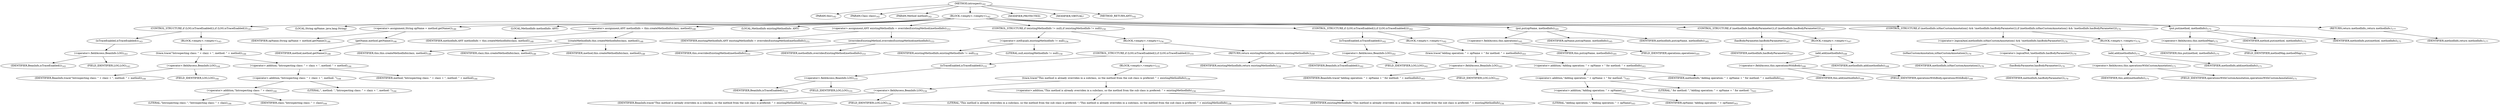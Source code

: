 digraph "introspect" {  
"383" [label = <(METHOD,introspect)<SUB>142</SUB>> ]
"21" [label = <(PARAM,this)<SUB>142</SUB>> ]
"384" [label = <(PARAM,Class clazz)<SUB>142</SUB>> ]
"385" [label = <(PARAM,Method method)<SUB>142</SUB>> ]
"386" [label = <(BLOCK,&lt;empty&gt;,&lt;empty&gt;)<SUB>142</SUB>> ]
"387" [label = <(CONTROL_STRUCTURE,if (LOG.isTraceEnabled()),if (LOG.isTraceEnabled()))<SUB>143</SUB>> ]
"388" [label = <(isTraceEnabled,isTraceEnabled())<SUB>143</SUB>> ]
"389" [label = <(&lt;operator&gt;.fieldAccess,BeanInfo.LOG)<SUB>143</SUB>> ]
"390" [label = <(IDENTIFIER,BeanInfo,isTraceEnabled())<SUB>143</SUB>> ]
"391" [label = <(FIELD_IDENTIFIER,LOG,LOG)<SUB>143</SUB>> ]
"392" [label = <(BLOCK,&lt;empty&gt;,&lt;empty&gt;)<SUB>143</SUB>> ]
"393" [label = <(trace,trace(&quot;Introspecting class: &quot; + clazz + &quot;, method: &quot; + method))<SUB>144</SUB>> ]
"394" [label = <(&lt;operator&gt;.fieldAccess,BeanInfo.LOG)<SUB>144</SUB>> ]
"395" [label = <(IDENTIFIER,BeanInfo,trace(&quot;Introspecting class: &quot; + clazz + &quot;, method: &quot; + method))<SUB>144</SUB>> ]
"396" [label = <(FIELD_IDENTIFIER,LOG,LOG)<SUB>144</SUB>> ]
"397" [label = <(&lt;operator&gt;.addition,&quot;Introspecting class: &quot; + clazz + &quot;, method: &quot; + method)<SUB>144</SUB>> ]
"398" [label = <(&lt;operator&gt;.addition,&quot;Introspecting class: &quot; + clazz + &quot;, method: &quot;)<SUB>144</SUB>> ]
"399" [label = <(&lt;operator&gt;.addition,&quot;Introspecting class: &quot; + clazz)<SUB>144</SUB>> ]
"400" [label = <(LITERAL,&quot;Introspecting class: &quot;,&quot;Introspecting class: &quot; + clazz)<SUB>144</SUB>> ]
"401" [label = <(IDENTIFIER,clazz,&quot;Introspecting class: &quot; + clazz)<SUB>144</SUB>> ]
"402" [label = <(LITERAL,&quot;, method: &quot;,&quot;Introspecting class: &quot; + clazz + &quot;, method: &quot;)<SUB>144</SUB>> ]
"403" [label = <(IDENTIFIER,method,&quot;Introspecting class: &quot; + clazz + &quot;, method: &quot; + method)<SUB>144</SUB>> ]
"404" [label = <(LOCAL,String opName: java.lang.String)> ]
"405" [label = <(&lt;operator&gt;.assignment,String opName = method.getName())<SUB>146</SUB>> ]
"406" [label = <(IDENTIFIER,opName,String opName = method.getName())<SUB>146</SUB>> ]
"407" [label = <(getName,method.getName())<SUB>146</SUB>> ]
"408" [label = <(IDENTIFIER,method,method.getName())<SUB>146</SUB>> ]
"409" [label = <(LOCAL,MethodInfo methodInfo: ANY)> ]
"410" [label = <(&lt;operator&gt;.assignment,ANY methodInfo = this.createMethodInfo(clazz, method))<SUB>148</SUB>> ]
"411" [label = <(IDENTIFIER,methodInfo,ANY methodInfo = this.createMethodInfo(clazz, method))<SUB>148</SUB>> ]
"412" [label = <(createMethodInfo,this.createMethodInfo(clazz, method))<SUB>148</SUB>> ]
"20" [label = <(IDENTIFIER,this,this.createMethodInfo(clazz, method))<SUB>148</SUB>> ]
"413" [label = <(IDENTIFIER,clazz,this.createMethodInfo(clazz, method))<SUB>148</SUB>> ]
"414" [label = <(IDENTIFIER,method,this.createMethodInfo(clazz, method))<SUB>148</SUB>> ]
"415" [label = <(LOCAL,MethodInfo existingMethodInfo: ANY)> ]
"416" [label = <(&lt;operator&gt;.assignment,ANY existingMethodInfo = overridesExistingMethod(methodInfo))<SUB>153</SUB>> ]
"417" [label = <(IDENTIFIER,existingMethodInfo,ANY existingMethodInfo = overridesExistingMethod(methodInfo))<SUB>153</SUB>> ]
"418" [label = <(overridesExistingMethod,overridesExistingMethod(methodInfo))<SUB>153</SUB>> ]
"22" [label = <(IDENTIFIER,this,overridesExistingMethod(methodInfo))<SUB>153</SUB>> ]
"419" [label = <(IDENTIFIER,methodInfo,overridesExistingMethod(methodInfo))<SUB>153</SUB>> ]
"420" [label = <(CONTROL_STRUCTURE,if (existingMethodInfo != null),if (existingMethodInfo != null))<SUB>154</SUB>> ]
"421" [label = <(&lt;operator&gt;.notEquals,existingMethodInfo != null)<SUB>154</SUB>> ]
"422" [label = <(IDENTIFIER,existingMethodInfo,existingMethodInfo != null)<SUB>154</SUB>> ]
"423" [label = <(LITERAL,null,existingMethodInfo != null)<SUB>154</SUB>> ]
"424" [label = <(BLOCK,&lt;empty&gt;,&lt;empty&gt;)<SUB>154</SUB>> ]
"425" [label = <(CONTROL_STRUCTURE,if (LOG.isTraceEnabled()),if (LOG.isTraceEnabled()))<SUB>155</SUB>> ]
"426" [label = <(isTraceEnabled,isTraceEnabled())<SUB>155</SUB>> ]
"427" [label = <(&lt;operator&gt;.fieldAccess,BeanInfo.LOG)<SUB>155</SUB>> ]
"428" [label = <(IDENTIFIER,BeanInfo,isTraceEnabled())<SUB>155</SUB>> ]
"429" [label = <(FIELD_IDENTIFIER,LOG,LOG)<SUB>155</SUB>> ]
"430" [label = <(BLOCK,&lt;empty&gt;,&lt;empty&gt;)<SUB>155</SUB>> ]
"431" [label = <(trace,trace(&quot;This method is already overriden in a subclass, so the method from the sub class is prefered: &quot; + existingMethodInfo))<SUB>156</SUB>> ]
"432" [label = <(&lt;operator&gt;.fieldAccess,BeanInfo.LOG)<SUB>156</SUB>> ]
"433" [label = <(IDENTIFIER,BeanInfo,trace(&quot;This method is already overriden in a subclass, so the method from the sub class is prefered: &quot; + existingMethodInfo))<SUB>156</SUB>> ]
"434" [label = <(FIELD_IDENTIFIER,LOG,LOG)<SUB>156</SUB>> ]
"435" [label = <(&lt;operator&gt;.addition,&quot;This method is already overriden in a subclass, so the method from the sub class is prefered: &quot; + existingMethodInfo)<SUB>156</SUB>> ]
"436" [label = <(LITERAL,&quot;This method is already overriden in a subclass, so the method from the sub class is prefered: &quot;,&quot;This method is already overriden in a subclass, so the method from the sub class is prefered: &quot; + existingMethodInfo)<SUB>156</SUB>> ]
"437" [label = <(IDENTIFIER,existingMethodInfo,&quot;This method is already overriden in a subclass, so the method from the sub class is prefered: &quot; + existingMethodInfo)<SUB>156</SUB>> ]
"438" [label = <(RETURN,return existingMethodInfo;,return existingMethodInfo;)<SUB>159</SUB>> ]
"439" [label = <(IDENTIFIER,existingMethodInfo,return existingMethodInfo;)<SUB>159</SUB>> ]
"440" [label = <(CONTROL_STRUCTURE,if (LOG.isTraceEnabled()),if (LOG.isTraceEnabled()))<SUB>162</SUB>> ]
"441" [label = <(isTraceEnabled,isTraceEnabled())<SUB>162</SUB>> ]
"442" [label = <(&lt;operator&gt;.fieldAccess,BeanInfo.LOG)<SUB>162</SUB>> ]
"443" [label = <(IDENTIFIER,BeanInfo,isTraceEnabled())<SUB>162</SUB>> ]
"444" [label = <(FIELD_IDENTIFIER,LOG,LOG)<SUB>162</SUB>> ]
"445" [label = <(BLOCK,&lt;empty&gt;,&lt;empty&gt;)<SUB>162</SUB>> ]
"446" [label = <(trace,trace(&quot;Adding operation: &quot; + opName + &quot; for method: &quot; + methodInfo))<SUB>163</SUB>> ]
"447" [label = <(&lt;operator&gt;.fieldAccess,BeanInfo.LOG)<SUB>163</SUB>> ]
"448" [label = <(IDENTIFIER,BeanInfo,trace(&quot;Adding operation: &quot; + opName + &quot; for method: &quot; + methodInfo))<SUB>163</SUB>> ]
"449" [label = <(FIELD_IDENTIFIER,LOG,LOG)<SUB>163</SUB>> ]
"450" [label = <(&lt;operator&gt;.addition,&quot;Adding operation: &quot; + opName + &quot; for method: &quot; + methodInfo)<SUB>163</SUB>> ]
"451" [label = <(&lt;operator&gt;.addition,&quot;Adding operation: &quot; + opName + &quot; for method: &quot;)<SUB>163</SUB>> ]
"452" [label = <(&lt;operator&gt;.addition,&quot;Adding operation: &quot; + opName)<SUB>163</SUB>> ]
"453" [label = <(LITERAL,&quot;Adding operation: &quot;,&quot;Adding operation: &quot; + opName)<SUB>163</SUB>> ]
"454" [label = <(IDENTIFIER,opName,&quot;Adding operation: &quot; + opName)<SUB>163</SUB>> ]
"455" [label = <(LITERAL,&quot; for method: &quot;,&quot;Adding operation: &quot; + opName + &quot; for method: &quot;)<SUB>163</SUB>> ]
"456" [label = <(IDENTIFIER,methodInfo,&quot;Adding operation: &quot; + opName + &quot; for method: &quot; + methodInfo)<SUB>163</SUB>> ]
"457" [label = <(put,put(opName, methodInfo))<SUB>165</SUB>> ]
"458" [label = <(&lt;operator&gt;.fieldAccess,this.operations)<SUB>165</SUB>> ]
"459" [label = <(IDENTIFIER,this,put(opName, methodInfo))<SUB>165</SUB>> ]
"460" [label = <(FIELD_IDENTIFIER,operations,operations)<SUB>165</SUB>> ]
"461" [label = <(IDENTIFIER,opName,put(opName, methodInfo))<SUB>165</SUB>> ]
"462" [label = <(IDENTIFIER,methodInfo,put(opName, methodInfo))<SUB>165</SUB>> ]
"463" [label = <(CONTROL_STRUCTURE,if (methodInfo.hasBodyParameter()),if (methodInfo.hasBodyParameter()))<SUB>167</SUB>> ]
"464" [label = <(hasBodyParameter,hasBodyParameter())<SUB>167</SUB>> ]
"465" [label = <(IDENTIFIER,methodInfo,hasBodyParameter())<SUB>167</SUB>> ]
"466" [label = <(BLOCK,&lt;empty&gt;,&lt;empty&gt;)<SUB>167</SUB>> ]
"467" [label = <(add,add(methodInfo))<SUB>168</SUB>> ]
"468" [label = <(&lt;operator&gt;.fieldAccess,this.operationsWithBody)<SUB>168</SUB>> ]
"469" [label = <(IDENTIFIER,this,add(methodInfo))<SUB>168</SUB>> ]
"470" [label = <(FIELD_IDENTIFIER,operationsWithBody,operationsWithBody)<SUB>168</SUB>> ]
"471" [label = <(IDENTIFIER,methodInfo,add(methodInfo))<SUB>168</SUB>> ]
"472" [label = <(CONTROL_STRUCTURE,if (methodInfo.isHasCustomAnnotation() &amp;&amp; !methodInfo.hasBodyParameter()),if (methodInfo.isHasCustomAnnotation() &amp;&amp; !methodInfo.hasBodyParameter()))<SUB>170</SUB>> ]
"473" [label = <(&lt;operator&gt;.logicalAnd,methodInfo.isHasCustomAnnotation() &amp;&amp; !methodInfo.hasBodyParameter())<SUB>170</SUB>> ]
"474" [label = <(isHasCustomAnnotation,isHasCustomAnnotation())<SUB>170</SUB>> ]
"475" [label = <(IDENTIFIER,methodInfo,isHasCustomAnnotation())<SUB>170</SUB>> ]
"476" [label = <(&lt;operator&gt;.logicalNot,!methodInfo.hasBodyParameter())<SUB>170</SUB>> ]
"477" [label = <(hasBodyParameter,hasBodyParameter())<SUB>170</SUB>> ]
"478" [label = <(IDENTIFIER,methodInfo,hasBodyParameter())<SUB>170</SUB>> ]
"479" [label = <(BLOCK,&lt;empty&gt;,&lt;empty&gt;)<SUB>170</SUB>> ]
"480" [label = <(add,add(methodInfo))<SUB>171</SUB>> ]
"481" [label = <(&lt;operator&gt;.fieldAccess,this.operationsWithCustomAnnotation)<SUB>171</SUB>> ]
"482" [label = <(IDENTIFIER,this,add(methodInfo))<SUB>171</SUB>> ]
"483" [label = <(FIELD_IDENTIFIER,operationsWithCustomAnnotation,operationsWithCustomAnnotation)<SUB>171</SUB>> ]
"484" [label = <(IDENTIFIER,methodInfo,add(methodInfo))<SUB>171</SUB>> ]
"485" [label = <(put,put(method, methodInfo))<SUB>175</SUB>> ]
"486" [label = <(&lt;operator&gt;.fieldAccess,this.methodMap)<SUB>175</SUB>> ]
"487" [label = <(IDENTIFIER,this,put(method, methodInfo))<SUB>175</SUB>> ]
"488" [label = <(FIELD_IDENTIFIER,methodMap,methodMap)<SUB>175</SUB>> ]
"489" [label = <(IDENTIFIER,method,put(method, methodInfo))<SUB>175</SUB>> ]
"490" [label = <(IDENTIFIER,methodInfo,put(method, methodInfo))<SUB>175</SUB>> ]
"491" [label = <(RETURN,return methodInfo;,return methodInfo;)<SUB>177</SUB>> ]
"492" [label = <(IDENTIFIER,methodInfo,return methodInfo;)<SUB>177</SUB>> ]
"493" [label = <(MODIFIER,PROTECTED)> ]
"494" [label = <(MODIFIER,VIRTUAL)> ]
"495" [label = <(METHOD_RETURN,ANY)<SUB>142</SUB>> ]
  "383" -> "21" 
  "383" -> "384" 
  "383" -> "385" 
  "383" -> "386" 
  "383" -> "493" 
  "383" -> "494" 
  "383" -> "495" 
  "386" -> "387" 
  "386" -> "404" 
  "386" -> "405" 
  "386" -> "409" 
  "386" -> "410" 
  "386" -> "415" 
  "386" -> "416" 
  "386" -> "420" 
  "386" -> "440" 
  "386" -> "457" 
  "386" -> "463" 
  "386" -> "472" 
  "386" -> "485" 
  "386" -> "491" 
  "387" -> "388" 
  "387" -> "392" 
  "388" -> "389" 
  "389" -> "390" 
  "389" -> "391" 
  "392" -> "393" 
  "393" -> "394" 
  "393" -> "397" 
  "394" -> "395" 
  "394" -> "396" 
  "397" -> "398" 
  "397" -> "403" 
  "398" -> "399" 
  "398" -> "402" 
  "399" -> "400" 
  "399" -> "401" 
  "405" -> "406" 
  "405" -> "407" 
  "407" -> "408" 
  "410" -> "411" 
  "410" -> "412" 
  "412" -> "20" 
  "412" -> "413" 
  "412" -> "414" 
  "416" -> "417" 
  "416" -> "418" 
  "418" -> "22" 
  "418" -> "419" 
  "420" -> "421" 
  "420" -> "424" 
  "421" -> "422" 
  "421" -> "423" 
  "424" -> "425" 
  "424" -> "438" 
  "425" -> "426" 
  "425" -> "430" 
  "426" -> "427" 
  "427" -> "428" 
  "427" -> "429" 
  "430" -> "431" 
  "431" -> "432" 
  "431" -> "435" 
  "432" -> "433" 
  "432" -> "434" 
  "435" -> "436" 
  "435" -> "437" 
  "438" -> "439" 
  "440" -> "441" 
  "440" -> "445" 
  "441" -> "442" 
  "442" -> "443" 
  "442" -> "444" 
  "445" -> "446" 
  "446" -> "447" 
  "446" -> "450" 
  "447" -> "448" 
  "447" -> "449" 
  "450" -> "451" 
  "450" -> "456" 
  "451" -> "452" 
  "451" -> "455" 
  "452" -> "453" 
  "452" -> "454" 
  "457" -> "458" 
  "457" -> "461" 
  "457" -> "462" 
  "458" -> "459" 
  "458" -> "460" 
  "463" -> "464" 
  "463" -> "466" 
  "464" -> "465" 
  "466" -> "467" 
  "467" -> "468" 
  "467" -> "471" 
  "468" -> "469" 
  "468" -> "470" 
  "472" -> "473" 
  "472" -> "479" 
  "473" -> "474" 
  "473" -> "476" 
  "474" -> "475" 
  "476" -> "477" 
  "477" -> "478" 
  "479" -> "480" 
  "480" -> "481" 
  "480" -> "484" 
  "481" -> "482" 
  "481" -> "483" 
  "485" -> "486" 
  "485" -> "489" 
  "485" -> "490" 
  "486" -> "487" 
  "486" -> "488" 
  "491" -> "492" 
}

